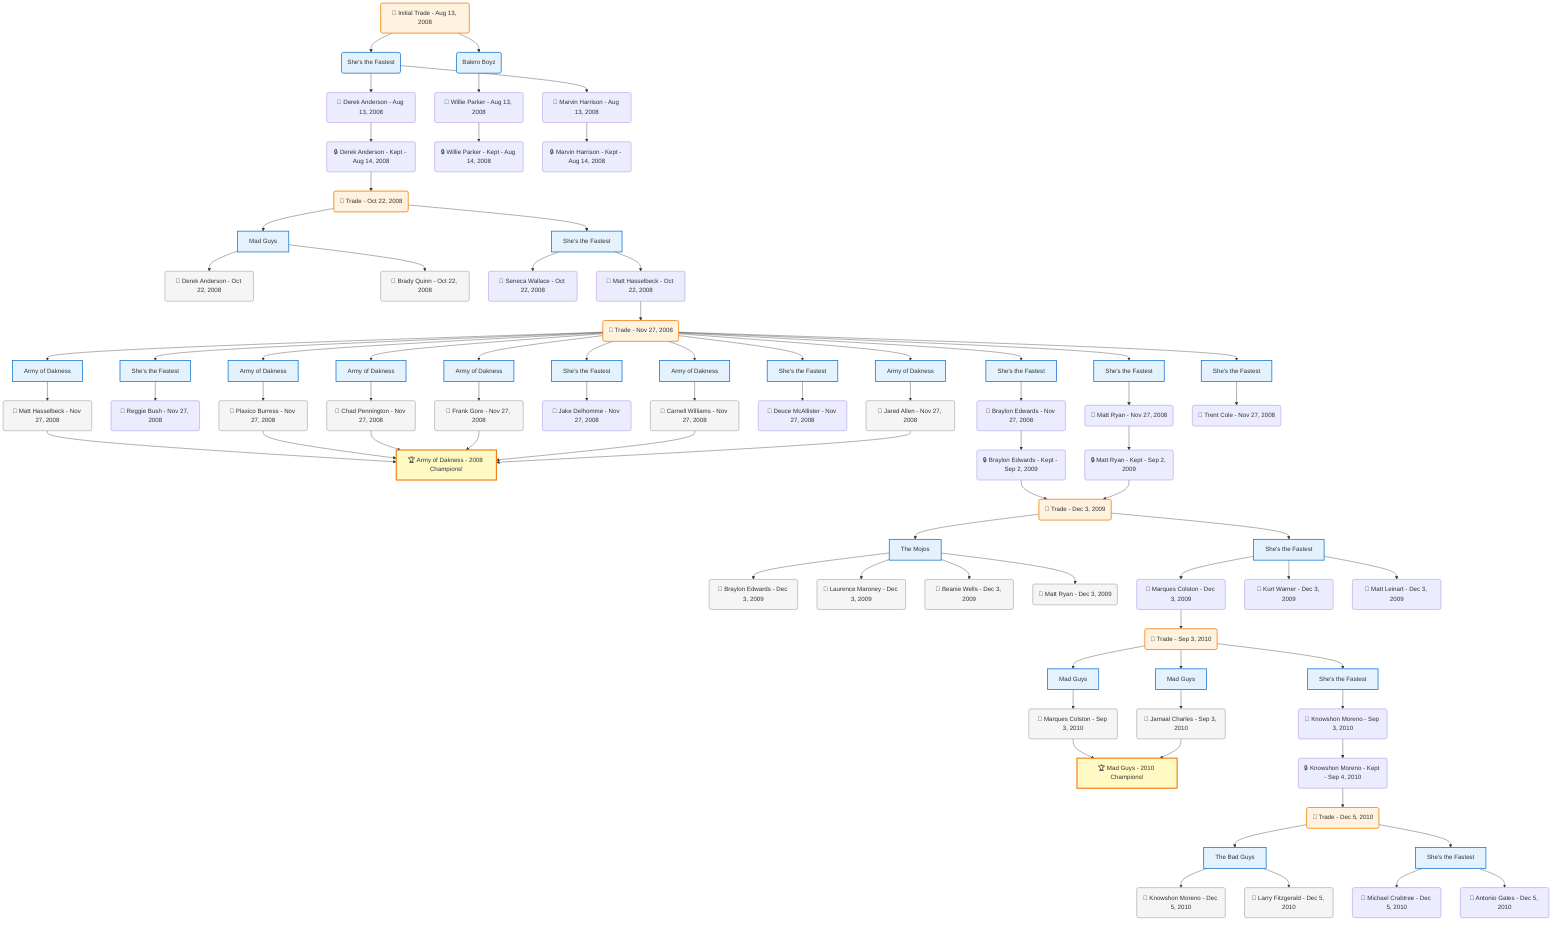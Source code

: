 flowchart TD

    TRADE_MAIN("🔄 Initial Trade - Aug 13, 2008")
    TEAM_1("She's the Fastest")
    TEAM_2("Balero Boyz")
    NODE_1d6ee5f9-63e6-457a-8368-46fb6ff28982("🔄 Derek Anderson - Aug 13, 2008")
    NODE_7788c5a8-57a1-4752-aa24-4bf3433531f4("🔒 Derek Anderson - Kept - Aug 14, 2008")
    TRADE_08ea19ae-332e-432b-8ff4-1195d938b031_3("🔄 Trade - Oct 22, 2008")
    TEAM_f5908944-6efd-40eb-af54-6c53004e0e2f_4["Mad Guys"]
    NODE_d67519c0-84d4-4053-a6d8-c1add14a0aec("🔄 Derek Anderson - Oct 22, 2008")
    NODE_e53ef0e0-8798-4234-b421-fac8c51a22f8("🔄 Brady Quinn - Oct 22, 2008")
    TEAM_4449259f-64af-44fd-9235-1facc0926234_5["She's the Fastest"]
    NODE_a90e34ed-fb5b-4a88-9a44-305cb2d4b8fe("🔄 Seneca Wallace - Oct 22, 2008")
    NODE_bd4d4881-44b8-4666-9696-8bf425bbafc4("🔄 Matt Hasselbeck - Oct 22, 2008")
    TRADE_e1822b1f-88ef-441d-b22b-c3bf84885845_6("🔄 Trade - Nov 27, 2008")
    TEAM_40f7599b-e68f-4bf4-9553-bf7e10924635_7["Army of Dakness"]
    NODE_ec9d5f46-aaa5-4a88-bf26-8c88a804c8ed("🔄 Matt Hasselbeck - Nov 27, 2008")
    CHAMP_40f7599b-e68f-4bf4-9553-bf7e10924635_2008["🏆 Army of Dakness - 2008 Champions!"]
    TEAM_4449259f-64af-44fd-9235-1facc0926234_8["She's the Fastest"]
    NODE_14b06632-7882-4a01-9c25-3651727a0bd0("🔄 Reggie Bush - Nov 27, 2008")
    TEAM_40f7599b-e68f-4bf4-9553-bf7e10924635_9["Army of Dakness"]
    NODE_dd9494d8-6b71-4d22-8161-3cb161ba28de("🔄 Plaxico Burress - Nov 27, 2008")
    TEAM_4449259f-64af-44fd-9235-1facc0926234_10["She's the Fastest"]
    NODE_3862c574-4539-4e48-9a28-49b39cdcb440("🔄 Braylon Edwards - Nov 27, 2008")
    NODE_2ef9bf5f-f560-4d4e-828f-65788948c234("🔒 Braylon Edwards - Kept - Sep 2, 2009")
    TRADE_e8c7b327-7c15-4132-8918-1ccb803d3cb3_11("🔄 Trade - Dec 3, 2009")
    TEAM_bbe2d0ad-54cf-4c22-be82-b2a5f262a157_12["The Mojos"]
    NODE_8ad98370-e765-4528-899b-039fc791b409("🔄 Braylon Edwards - Dec 3, 2009")
    NODE_16e44121-7fef-4e60-a4d8-39d87a019805("🔄 Laurence Maroney - Dec 3, 2009")
    NODE_fb21570f-4fa7-4277-b242-752759ecd6ca("🔄 Beanie Wells - Dec 3, 2009")
    NODE_7ae52589-c36b-4b14-8fb9-f6b745ba608d("🔄 Matt Ryan - Dec 3, 2009")
    TEAM_4449259f-64af-44fd-9235-1facc0926234_13["She's the Fastest"]
    NODE_8f183324-b3dc-46b4-bbe0-76f206cb24ee("🔄 Marques Colston - Dec 3, 2009")
    TRADE_664c0593-08b2-4014-96b5-f9505dd0abcf_14("🔄 Trade - Sep 3, 2010")
    TEAM_f5908944-6efd-40eb-af54-6c53004e0e2f_15["Mad Guys"]
    NODE_95e1e39b-1714-410c-9892-ac5cc4bc5223("🔄 Marques Colston - Sep 3, 2010")
    CHAMP_f5908944-6efd-40eb-af54-6c53004e0e2f_2010["🏆 Mad Guys - 2010 Champions!"]
    TEAM_4449259f-64af-44fd-9235-1facc0926234_16["She's the Fastest"]
    NODE_fd02085d-71ad-46e1-b7cc-06f45da9eb89("🔄 Knowshon Moreno - Sep 3, 2010")
    NODE_27d92d64-f467-4a04-b71b-391a2d495356("🔒 Knowshon Moreno - Kept - Sep 4, 2010")
    TRADE_7079c566-1aef-449d-80e3-81013e223777_17("🔄 Trade - Dec 5, 2010")
    TEAM_b2220d1a-ff75-4622-9757-09978901110f_18["The Bad Guys"]
    NODE_e3eeb034-e4c6-4be5-a812-b2c48eba0d53("🔄 Knowshon Moreno - Dec 5, 2010")
    NODE_fbf9d819-d0b8-4ee4-afe1-0b279afe083d("🔄 Larry Fitzgerald - Dec 5, 2010")
    TEAM_4449259f-64af-44fd-9235-1facc0926234_19["She's the Fastest"]
    NODE_3f49242f-c13a-4378-b163-959d8092b13e("🔄 Michael Crabtree - Dec 5, 2010")
    NODE_e2188277-78ab-4766-9782-da39ab3295ef("🔄 Antonio Gates - Dec 5, 2010")
    TEAM_f5908944-6efd-40eb-af54-6c53004e0e2f_20["Mad Guys"]
    NODE_281c90e5-f919-4693-8733-eee9f5c6f6da("🔄 Jamaal Charles - Sep 3, 2010")
    NODE_6bc2416f-f57e-4b16-8235-be0b7609e651("🔄 Kurt Warner - Dec 3, 2009")
    NODE_1ef12492-61ee-4b66-bd62-daa01556b535("🔄 Matt Leinart - Dec 3, 2009")
    TEAM_40f7599b-e68f-4bf4-9553-bf7e10924635_21["Army of Dakness"]
    NODE_7fbad2ef-782e-4d70-ab1d-4d262bd08b56("🔄 Chad Pennington - Nov 27, 2008")
    TEAM_4449259f-64af-44fd-9235-1facc0926234_22["She's the Fastest"]
    NODE_2f00e204-c7c6-408f-8d63-50d2b2fdd3a0("🔄 Jake Delhomme - Nov 27, 2008")
    TEAM_40f7599b-e68f-4bf4-9553-bf7e10924635_23["Army of Dakness"]
    NODE_c285c915-1bc5-401b-b5d8-966ba67d289f("🔄 Frank Gore - Nov 27, 2008")
    TEAM_4449259f-64af-44fd-9235-1facc0926234_24["She's the Fastest"]
    NODE_1b9bf3a7-20c7-43e2-83ef-96a77e4b5b78("🔄 Deuce McAllister - Nov 27, 2008")
    TEAM_40f7599b-e68f-4bf4-9553-bf7e10924635_25["Army of Dakness"]
    NODE_43ed03b3-0f9f-4916-ac6e-c08c86865375("🔄 Carnell Williams - Nov 27, 2008")
    TEAM_4449259f-64af-44fd-9235-1facc0926234_26["She's the Fastest"]
    NODE_13992bdc-ffe2-4b97-a9aa-d87432a15494("🔄 Matt Ryan - Nov 27, 2008")
    NODE_8f9e26e8-1f3e-4872-a702-55906b44d7bb("🔒 Matt Ryan - Kept - Sep 2, 2009")
    TEAM_40f7599b-e68f-4bf4-9553-bf7e10924635_27["Army of Dakness"]
    NODE_7fae993d-c09e-492e-89b1-f5be3c142ef8("🔄 Jared Allen - Nov 27, 2008")
    TEAM_4449259f-64af-44fd-9235-1facc0926234_28["She's the Fastest"]
    NODE_53201115-f286-4398-ac9e-f7ded46fcec1("🔄 Trent Cole - Nov 27, 2008")
    NODE_09d87ca1-cdee-4e00-a3d4-64f4dfda1cf2("🔄 Willie Parker - Aug 13, 2008")
    NODE_c3bd9712-b0c0-436f-b793-b3962917f259("🔒 Willie Parker - Kept - Aug 14, 2008")
    NODE_037d9a54-58e5-4350-8f9d-e3105a8f50e8("🔄 Marvin Harrison - Aug 13, 2008")
    NODE_bef0ed2a-e612-4d12-947d-c5d9842d087f("🔒 Marvin Harrison - Kept - Aug 14, 2008")

    TRADE_MAIN --> TEAM_1
    TRADE_MAIN --> TEAM_2
    TEAM_1 --> NODE_1d6ee5f9-63e6-457a-8368-46fb6ff28982
    NODE_1d6ee5f9-63e6-457a-8368-46fb6ff28982 --> NODE_7788c5a8-57a1-4752-aa24-4bf3433531f4
    NODE_7788c5a8-57a1-4752-aa24-4bf3433531f4 --> TRADE_08ea19ae-332e-432b-8ff4-1195d938b031_3
    TRADE_08ea19ae-332e-432b-8ff4-1195d938b031_3 --> TEAM_f5908944-6efd-40eb-af54-6c53004e0e2f_4
    TEAM_f5908944-6efd-40eb-af54-6c53004e0e2f_4 --> NODE_d67519c0-84d4-4053-a6d8-c1add14a0aec
    TEAM_f5908944-6efd-40eb-af54-6c53004e0e2f_4 --> NODE_e53ef0e0-8798-4234-b421-fac8c51a22f8
    TRADE_08ea19ae-332e-432b-8ff4-1195d938b031_3 --> TEAM_4449259f-64af-44fd-9235-1facc0926234_5
    TEAM_4449259f-64af-44fd-9235-1facc0926234_5 --> NODE_a90e34ed-fb5b-4a88-9a44-305cb2d4b8fe
    TEAM_4449259f-64af-44fd-9235-1facc0926234_5 --> NODE_bd4d4881-44b8-4666-9696-8bf425bbafc4
    NODE_bd4d4881-44b8-4666-9696-8bf425bbafc4 --> TRADE_e1822b1f-88ef-441d-b22b-c3bf84885845_6
    TRADE_e1822b1f-88ef-441d-b22b-c3bf84885845_6 --> TEAM_40f7599b-e68f-4bf4-9553-bf7e10924635_7
    TEAM_40f7599b-e68f-4bf4-9553-bf7e10924635_7 --> NODE_ec9d5f46-aaa5-4a88-bf26-8c88a804c8ed
    NODE_ec9d5f46-aaa5-4a88-bf26-8c88a804c8ed --> CHAMP_40f7599b-e68f-4bf4-9553-bf7e10924635_2008
    TRADE_e1822b1f-88ef-441d-b22b-c3bf84885845_6 --> TEAM_4449259f-64af-44fd-9235-1facc0926234_8
    TEAM_4449259f-64af-44fd-9235-1facc0926234_8 --> NODE_14b06632-7882-4a01-9c25-3651727a0bd0
    TRADE_e1822b1f-88ef-441d-b22b-c3bf84885845_6 --> TEAM_40f7599b-e68f-4bf4-9553-bf7e10924635_9
    TEAM_40f7599b-e68f-4bf4-9553-bf7e10924635_9 --> NODE_dd9494d8-6b71-4d22-8161-3cb161ba28de
    NODE_dd9494d8-6b71-4d22-8161-3cb161ba28de --> CHAMP_40f7599b-e68f-4bf4-9553-bf7e10924635_2008
    TRADE_e1822b1f-88ef-441d-b22b-c3bf84885845_6 --> TEAM_4449259f-64af-44fd-9235-1facc0926234_10
    TEAM_4449259f-64af-44fd-9235-1facc0926234_10 --> NODE_3862c574-4539-4e48-9a28-49b39cdcb440
    NODE_3862c574-4539-4e48-9a28-49b39cdcb440 --> NODE_2ef9bf5f-f560-4d4e-828f-65788948c234
    NODE_2ef9bf5f-f560-4d4e-828f-65788948c234 --> TRADE_e8c7b327-7c15-4132-8918-1ccb803d3cb3_11
    TRADE_e8c7b327-7c15-4132-8918-1ccb803d3cb3_11 --> TEAM_bbe2d0ad-54cf-4c22-be82-b2a5f262a157_12
    TEAM_bbe2d0ad-54cf-4c22-be82-b2a5f262a157_12 --> NODE_8ad98370-e765-4528-899b-039fc791b409
    TEAM_bbe2d0ad-54cf-4c22-be82-b2a5f262a157_12 --> NODE_16e44121-7fef-4e60-a4d8-39d87a019805
    TEAM_bbe2d0ad-54cf-4c22-be82-b2a5f262a157_12 --> NODE_fb21570f-4fa7-4277-b242-752759ecd6ca
    TEAM_bbe2d0ad-54cf-4c22-be82-b2a5f262a157_12 --> NODE_7ae52589-c36b-4b14-8fb9-f6b745ba608d
    TRADE_e8c7b327-7c15-4132-8918-1ccb803d3cb3_11 --> TEAM_4449259f-64af-44fd-9235-1facc0926234_13
    TEAM_4449259f-64af-44fd-9235-1facc0926234_13 --> NODE_8f183324-b3dc-46b4-bbe0-76f206cb24ee
    NODE_8f183324-b3dc-46b4-bbe0-76f206cb24ee --> TRADE_664c0593-08b2-4014-96b5-f9505dd0abcf_14
    TRADE_664c0593-08b2-4014-96b5-f9505dd0abcf_14 --> TEAM_f5908944-6efd-40eb-af54-6c53004e0e2f_15
    TEAM_f5908944-6efd-40eb-af54-6c53004e0e2f_15 --> NODE_95e1e39b-1714-410c-9892-ac5cc4bc5223
    NODE_95e1e39b-1714-410c-9892-ac5cc4bc5223 --> CHAMP_f5908944-6efd-40eb-af54-6c53004e0e2f_2010
    TRADE_664c0593-08b2-4014-96b5-f9505dd0abcf_14 --> TEAM_4449259f-64af-44fd-9235-1facc0926234_16
    TEAM_4449259f-64af-44fd-9235-1facc0926234_16 --> NODE_fd02085d-71ad-46e1-b7cc-06f45da9eb89
    NODE_fd02085d-71ad-46e1-b7cc-06f45da9eb89 --> NODE_27d92d64-f467-4a04-b71b-391a2d495356
    NODE_27d92d64-f467-4a04-b71b-391a2d495356 --> TRADE_7079c566-1aef-449d-80e3-81013e223777_17
    TRADE_7079c566-1aef-449d-80e3-81013e223777_17 --> TEAM_b2220d1a-ff75-4622-9757-09978901110f_18
    TEAM_b2220d1a-ff75-4622-9757-09978901110f_18 --> NODE_e3eeb034-e4c6-4be5-a812-b2c48eba0d53
    TEAM_b2220d1a-ff75-4622-9757-09978901110f_18 --> NODE_fbf9d819-d0b8-4ee4-afe1-0b279afe083d
    TRADE_7079c566-1aef-449d-80e3-81013e223777_17 --> TEAM_4449259f-64af-44fd-9235-1facc0926234_19
    TEAM_4449259f-64af-44fd-9235-1facc0926234_19 --> NODE_3f49242f-c13a-4378-b163-959d8092b13e
    TEAM_4449259f-64af-44fd-9235-1facc0926234_19 --> NODE_e2188277-78ab-4766-9782-da39ab3295ef
    TRADE_664c0593-08b2-4014-96b5-f9505dd0abcf_14 --> TEAM_f5908944-6efd-40eb-af54-6c53004e0e2f_20
    TEAM_f5908944-6efd-40eb-af54-6c53004e0e2f_20 --> NODE_281c90e5-f919-4693-8733-eee9f5c6f6da
    NODE_281c90e5-f919-4693-8733-eee9f5c6f6da --> CHAMP_f5908944-6efd-40eb-af54-6c53004e0e2f_2010
    TEAM_4449259f-64af-44fd-9235-1facc0926234_13 --> NODE_6bc2416f-f57e-4b16-8235-be0b7609e651
    TEAM_4449259f-64af-44fd-9235-1facc0926234_13 --> NODE_1ef12492-61ee-4b66-bd62-daa01556b535
    TRADE_e1822b1f-88ef-441d-b22b-c3bf84885845_6 --> TEAM_40f7599b-e68f-4bf4-9553-bf7e10924635_21
    TEAM_40f7599b-e68f-4bf4-9553-bf7e10924635_21 --> NODE_7fbad2ef-782e-4d70-ab1d-4d262bd08b56
    NODE_7fbad2ef-782e-4d70-ab1d-4d262bd08b56 --> CHAMP_40f7599b-e68f-4bf4-9553-bf7e10924635_2008
    TRADE_e1822b1f-88ef-441d-b22b-c3bf84885845_6 --> TEAM_4449259f-64af-44fd-9235-1facc0926234_22
    TEAM_4449259f-64af-44fd-9235-1facc0926234_22 --> NODE_2f00e204-c7c6-408f-8d63-50d2b2fdd3a0
    TRADE_e1822b1f-88ef-441d-b22b-c3bf84885845_6 --> TEAM_40f7599b-e68f-4bf4-9553-bf7e10924635_23
    TEAM_40f7599b-e68f-4bf4-9553-bf7e10924635_23 --> NODE_c285c915-1bc5-401b-b5d8-966ba67d289f
    NODE_c285c915-1bc5-401b-b5d8-966ba67d289f --> CHAMP_40f7599b-e68f-4bf4-9553-bf7e10924635_2008
    TRADE_e1822b1f-88ef-441d-b22b-c3bf84885845_6 --> TEAM_4449259f-64af-44fd-9235-1facc0926234_24
    TEAM_4449259f-64af-44fd-9235-1facc0926234_24 --> NODE_1b9bf3a7-20c7-43e2-83ef-96a77e4b5b78
    TRADE_e1822b1f-88ef-441d-b22b-c3bf84885845_6 --> TEAM_40f7599b-e68f-4bf4-9553-bf7e10924635_25
    TEAM_40f7599b-e68f-4bf4-9553-bf7e10924635_25 --> NODE_43ed03b3-0f9f-4916-ac6e-c08c86865375
    NODE_43ed03b3-0f9f-4916-ac6e-c08c86865375 --> CHAMP_40f7599b-e68f-4bf4-9553-bf7e10924635_2008
    TRADE_e1822b1f-88ef-441d-b22b-c3bf84885845_6 --> TEAM_4449259f-64af-44fd-9235-1facc0926234_26
    TEAM_4449259f-64af-44fd-9235-1facc0926234_26 --> NODE_13992bdc-ffe2-4b97-a9aa-d87432a15494
    NODE_13992bdc-ffe2-4b97-a9aa-d87432a15494 --> NODE_8f9e26e8-1f3e-4872-a702-55906b44d7bb
    NODE_8f9e26e8-1f3e-4872-a702-55906b44d7bb --> TRADE_e8c7b327-7c15-4132-8918-1ccb803d3cb3_11
    TRADE_e1822b1f-88ef-441d-b22b-c3bf84885845_6 --> TEAM_40f7599b-e68f-4bf4-9553-bf7e10924635_27
    TEAM_40f7599b-e68f-4bf4-9553-bf7e10924635_27 --> NODE_7fae993d-c09e-492e-89b1-f5be3c142ef8
    NODE_7fae993d-c09e-492e-89b1-f5be3c142ef8 --> CHAMP_40f7599b-e68f-4bf4-9553-bf7e10924635_2008
    TRADE_e1822b1f-88ef-441d-b22b-c3bf84885845_6 --> TEAM_4449259f-64af-44fd-9235-1facc0926234_28
    TEAM_4449259f-64af-44fd-9235-1facc0926234_28 --> NODE_53201115-f286-4398-ac9e-f7ded46fcec1
    TEAM_2 --> NODE_09d87ca1-cdee-4e00-a3d4-64f4dfda1cf2
    NODE_09d87ca1-cdee-4e00-a3d4-64f4dfda1cf2 --> NODE_c3bd9712-b0c0-436f-b793-b3962917f259
    TEAM_1 --> NODE_037d9a54-58e5-4350-8f9d-e3105a8f50e8
    NODE_037d9a54-58e5-4350-8f9d-e3105a8f50e8 --> NODE_bef0ed2a-e612-4d12-947d-c5d9842d087f

    %% Node styling
    classDef teamNode fill:#e3f2fd,stroke:#1976d2,stroke-width:2px
    classDef tradeNode fill:#fff3e0,stroke:#f57c00,stroke-width:2px
    classDef playerNode fill:#f3e5f5,stroke:#7b1fa2,stroke-width:1px
    classDef nonRootPlayerNode fill:#f5f5f5,stroke:#757575,stroke-width:1px
    classDef endNode fill:#ffebee,stroke:#c62828,stroke-width:2px
    classDef waiverNode fill:#e8f5e8,stroke:#388e3c,stroke-width:2px
    classDef championshipNode fill:#fff9c4,stroke:#f57f17,stroke-width:3px

    class TEAM_1,TEAM_2,TEAM_f5908944-6efd-40eb-af54-6c53004e0e2f_4,TEAM_4449259f-64af-44fd-9235-1facc0926234_5,TEAM_40f7599b-e68f-4bf4-9553-bf7e10924635_7,TEAM_4449259f-64af-44fd-9235-1facc0926234_8,TEAM_40f7599b-e68f-4bf4-9553-bf7e10924635_9,TEAM_4449259f-64af-44fd-9235-1facc0926234_10,TEAM_bbe2d0ad-54cf-4c22-be82-b2a5f262a157_12,TEAM_4449259f-64af-44fd-9235-1facc0926234_13,TEAM_f5908944-6efd-40eb-af54-6c53004e0e2f_15,TEAM_4449259f-64af-44fd-9235-1facc0926234_16,TEAM_b2220d1a-ff75-4622-9757-09978901110f_18,TEAM_4449259f-64af-44fd-9235-1facc0926234_19,TEAM_f5908944-6efd-40eb-af54-6c53004e0e2f_20,TEAM_40f7599b-e68f-4bf4-9553-bf7e10924635_21,TEAM_4449259f-64af-44fd-9235-1facc0926234_22,TEAM_40f7599b-e68f-4bf4-9553-bf7e10924635_23,TEAM_4449259f-64af-44fd-9235-1facc0926234_24,TEAM_40f7599b-e68f-4bf4-9553-bf7e10924635_25,TEAM_4449259f-64af-44fd-9235-1facc0926234_26,TEAM_40f7599b-e68f-4bf4-9553-bf7e10924635_27,TEAM_4449259f-64af-44fd-9235-1facc0926234_28 teamNode
    class CHAMP_40f7599b-e68f-4bf4-9553-bf7e10924635_2008,CHAMP_f5908944-6efd-40eb-af54-6c53004e0e2f_2010 championshipNode
    class NODE_d67519c0-84d4-4053-a6d8-c1add14a0aec,NODE_e53ef0e0-8798-4234-b421-fac8c51a22f8,NODE_ec9d5f46-aaa5-4a88-bf26-8c88a804c8ed,NODE_dd9494d8-6b71-4d22-8161-3cb161ba28de,NODE_8ad98370-e765-4528-899b-039fc791b409,NODE_16e44121-7fef-4e60-a4d8-39d87a019805,NODE_fb21570f-4fa7-4277-b242-752759ecd6ca,NODE_7ae52589-c36b-4b14-8fb9-f6b745ba608d,NODE_95e1e39b-1714-410c-9892-ac5cc4bc5223,NODE_e3eeb034-e4c6-4be5-a812-b2c48eba0d53,NODE_fbf9d819-d0b8-4ee4-afe1-0b279afe083d,NODE_281c90e5-f919-4693-8733-eee9f5c6f6da,NODE_7fbad2ef-782e-4d70-ab1d-4d262bd08b56,NODE_c285c915-1bc5-401b-b5d8-966ba67d289f,NODE_43ed03b3-0f9f-4916-ac6e-c08c86865375,NODE_7fae993d-c09e-492e-89b1-f5be3c142ef8 nonRootPlayerNode
    class TRADE_MAIN,TRADE_08ea19ae-332e-432b-8ff4-1195d938b031_3,TRADE_e1822b1f-88ef-441d-b22b-c3bf84885845_6,TRADE_e8c7b327-7c15-4132-8918-1ccb803d3cb3_11,TRADE_664c0593-08b2-4014-96b5-f9505dd0abcf_14,TRADE_7079c566-1aef-449d-80e3-81013e223777_17 tradeNode